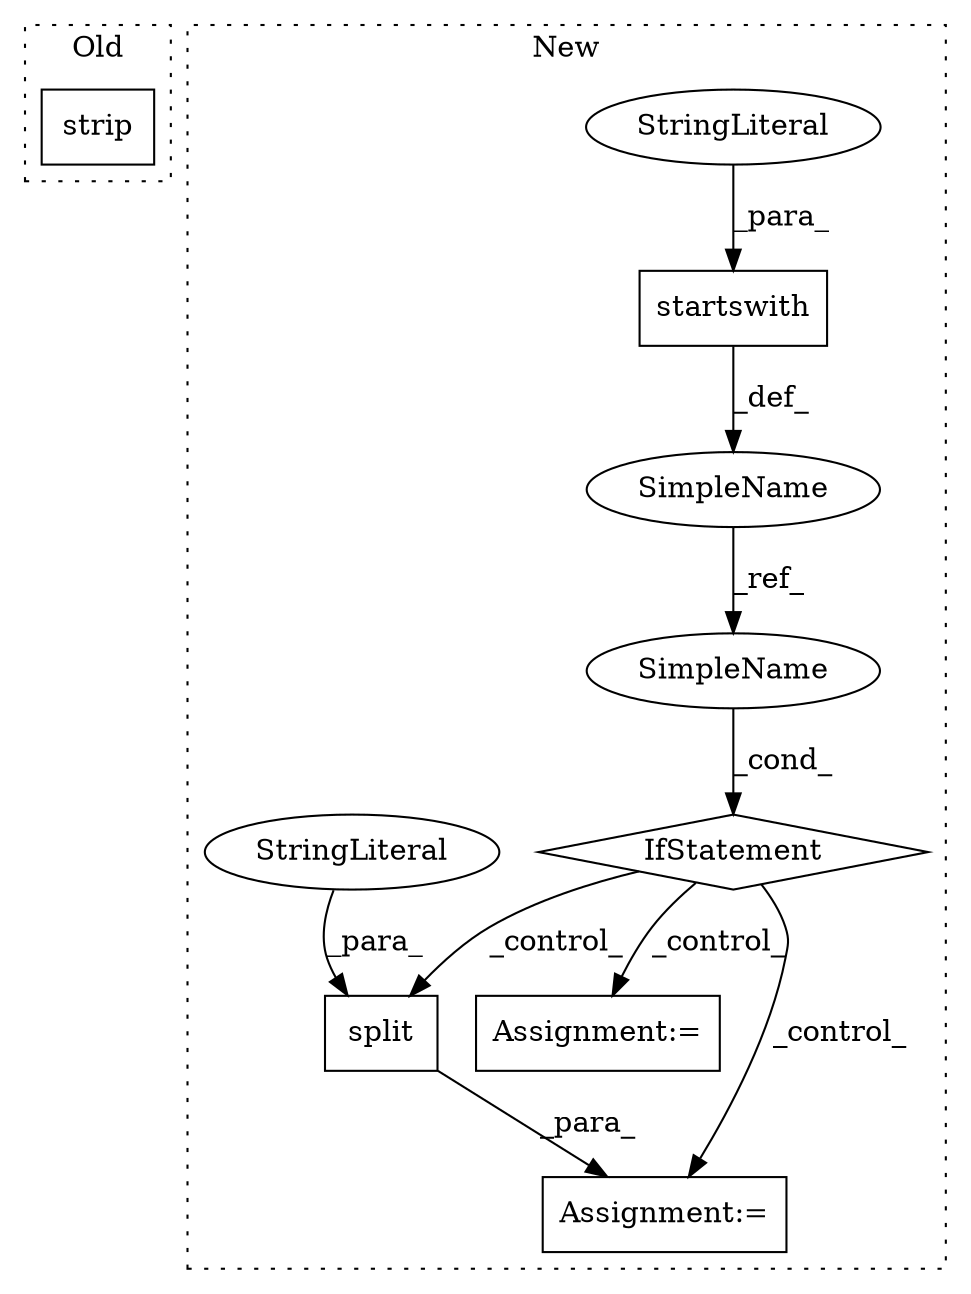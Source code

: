 digraph G {
subgraph cluster0 {
1 [label="strip" a="32" s="9076" l="7" shape="box"];
label = "Old";
style="dotted";
}
subgraph cluster1 {
2 [label="startswith" a="32" s="8988,9009" l="11,1" shape="box"];
3 [label="IfStatement" a="25" s="9016,9026" l="4,2" shape="diamond"];
4 [label="StringLiteral" a="45" s="8999" l="10" shape="ellipse"];
5 [label="Assignment:=" a="7" s="9043" l="1" shape="box"];
6 [label="SimpleName" a="42" s="8965" l="6" shape="ellipse"];
7 [label="Assignment:=" a="7" s="9262" l="1" shape="box"];
8 [label="split" a="32" s="9166,9175" l="6,1" shape="box"];
9 [label="StringLiteral" a="45" s="9172" l="3" shape="ellipse"];
10 [label="SimpleName" a="42" s="9020" l="6" shape="ellipse"];
label = "New";
style="dotted";
}
2 -> 6 [label="_def_"];
3 -> 5 [label="_control_"];
3 -> 8 [label="_control_"];
3 -> 7 [label="_control_"];
4 -> 2 [label="_para_"];
6 -> 10 [label="_ref_"];
8 -> 5 [label="_para_"];
9 -> 8 [label="_para_"];
10 -> 3 [label="_cond_"];
}